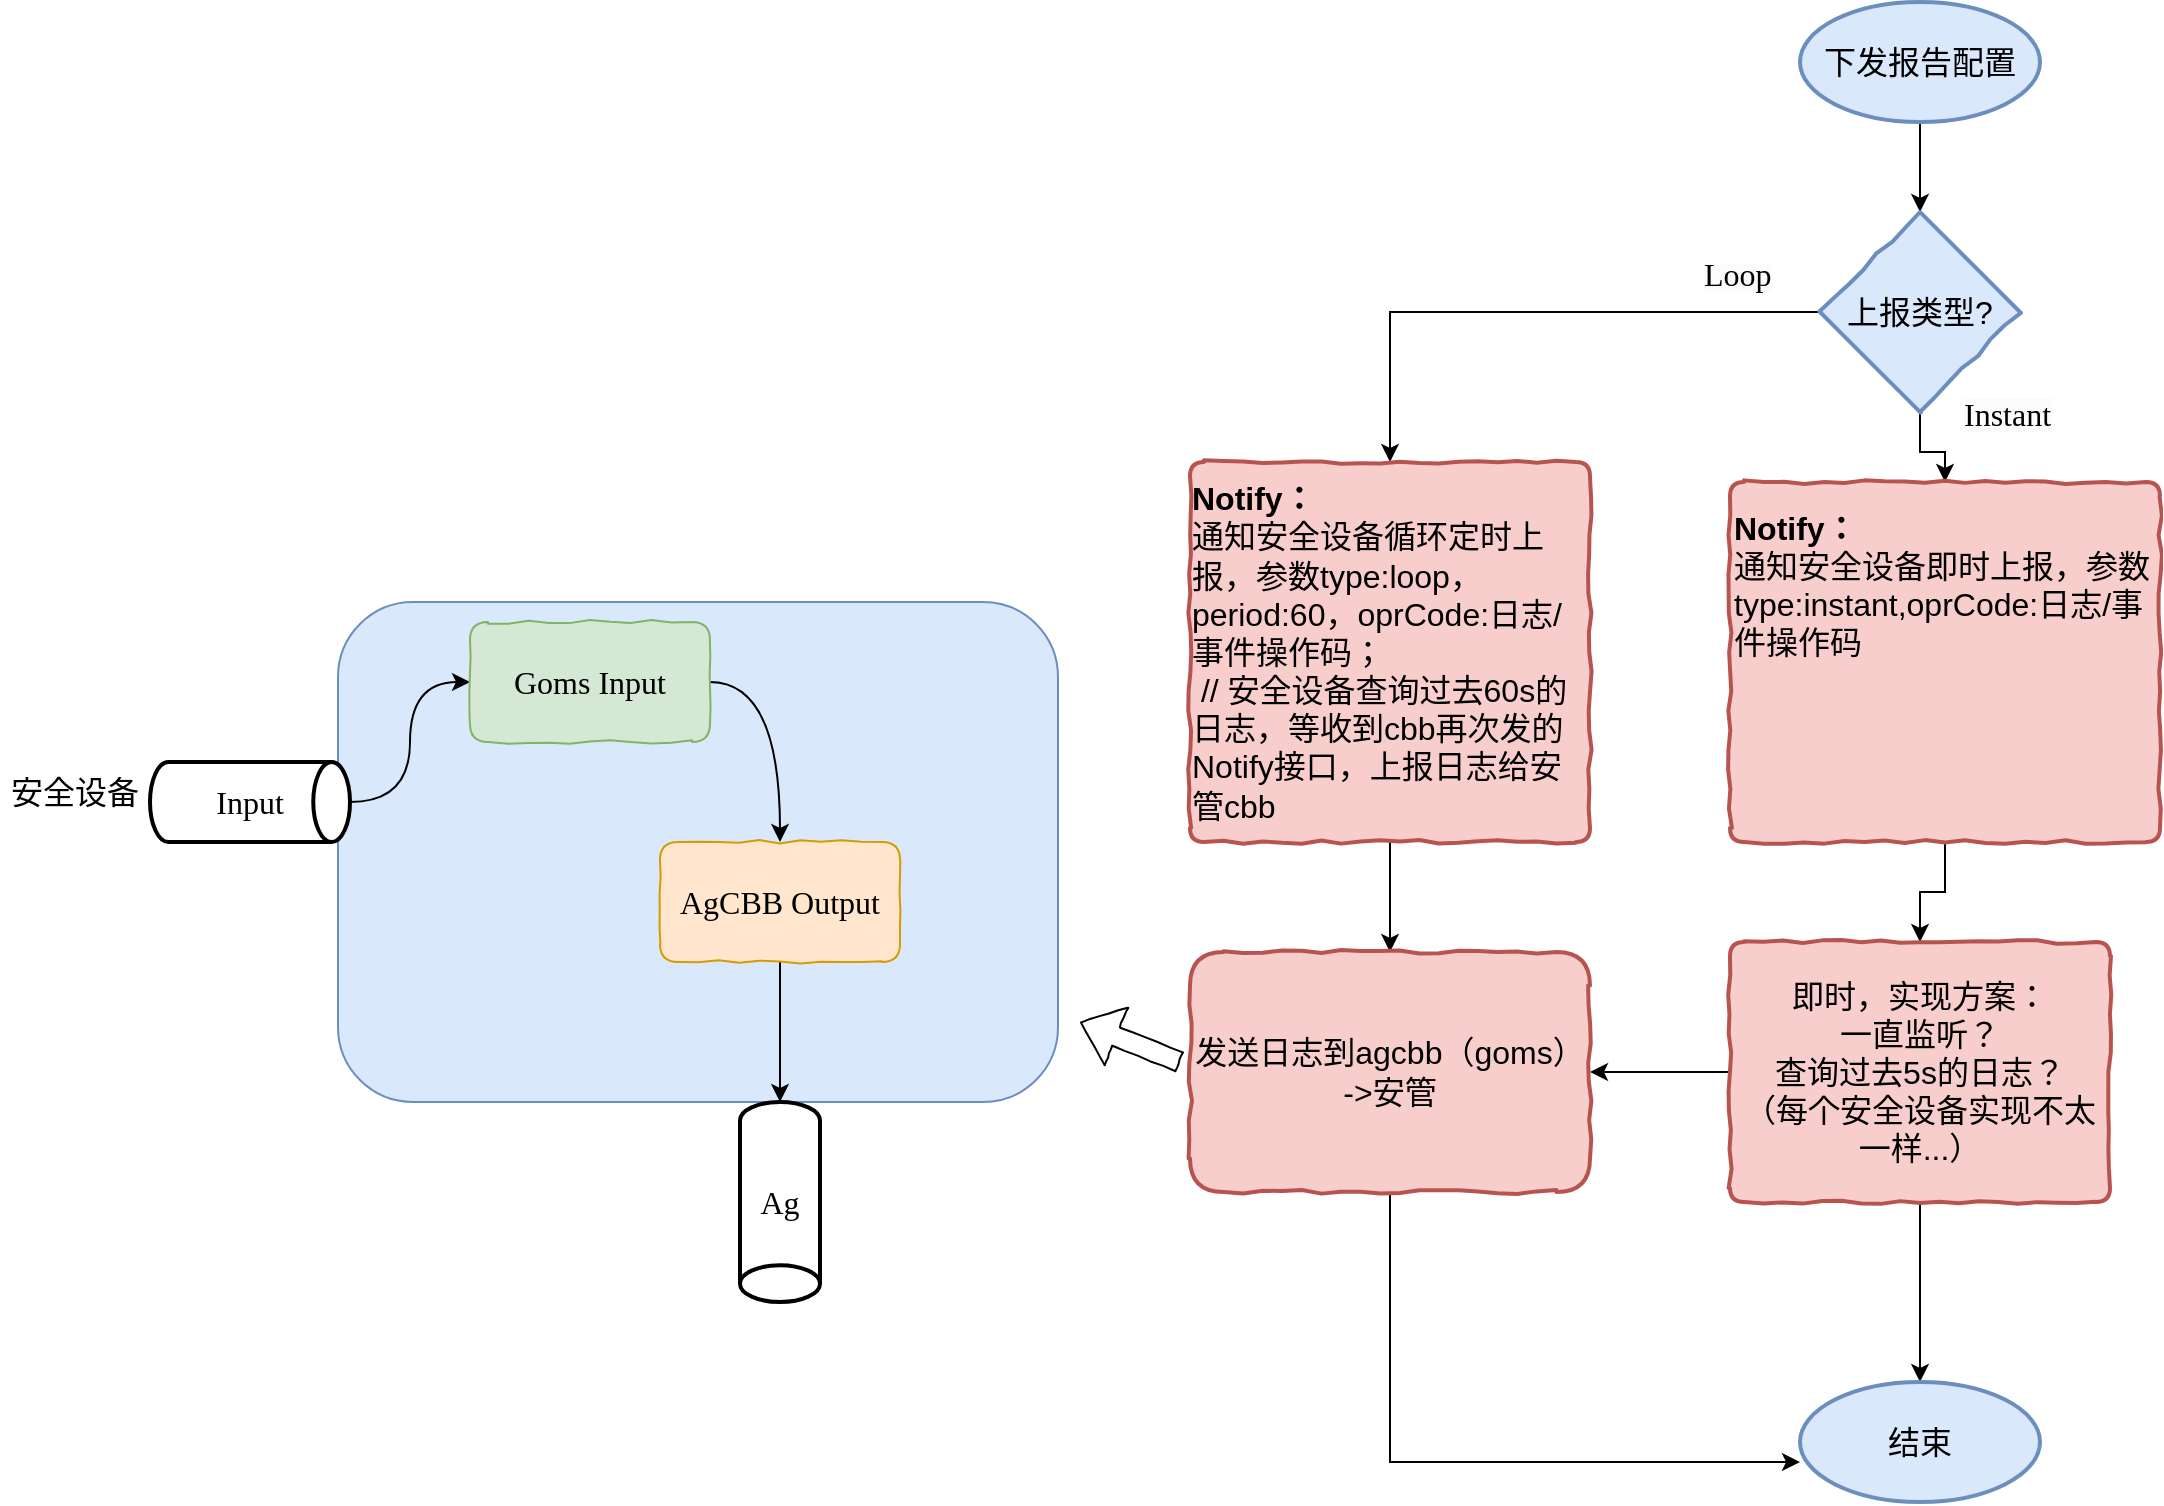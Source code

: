 <mxfile version="21.0.6" type="github">
  <diagram name="第 1 页" id="xnPECPFeQbH-HKYmZ7HG">
    <mxGraphModel dx="2154" dy="804" grid="1" gridSize="10" guides="1" tooltips="1" connect="1" arrows="1" fold="1" page="1" pageScale="1" pageWidth="827" pageHeight="1169" math="0" shadow="0">
      <root>
        <mxCell id="0" />
        <mxCell id="1" parent="0" />
        <mxCell id="lo_FjwMSJ8QqFOTfhPGc-1" value="" style="rounded=1;whiteSpace=wrap;html=1;fillColor=#dae8fc;strokeColor=#6c8ebf;" parent="1" vertex="1">
          <mxGeometry x="-481" y="730" width="360" height="250" as="geometry" />
        </mxCell>
        <mxCell id="lo_FjwMSJ8QqFOTfhPGc-5" value="" style="edgeStyle=orthogonalEdgeStyle;rounded=0;orthogonalLoop=1;jettySize=auto;html=1;" parent="1" source="lo_FjwMSJ8QqFOTfhPGc-2" target="lo_FjwMSJ8QqFOTfhPGc-3" edge="1">
          <mxGeometry relative="1" as="geometry" />
        </mxCell>
        <mxCell id="lo_FjwMSJ8QqFOTfhPGc-2" value="&lt;font face=&quot;Comic Sans MS&quot; style=&quot;font-size: 16px;&quot;&gt;下发报告配置&lt;/font&gt;" style="strokeWidth=2;html=1;shape=mxgraph.flowchart.start_1;whiteSpace=wrap;fillColor=#dae8fc;strokeColor=#6c8ebf;comic=1;" parent="1" vertex="1">
          <mxGeometry x="250" y="430" width="120" height="60" as="geometry" />
        </mxCell>
        <mxCell id="lo_FjwMSJ8QqFOTfhPGc-7" style="edgeStyle=orthogonalEdgeStyle;rounded=0;orthogonalLoop=1;jettySize=auto;html=1;entryX=0.5;entryY=0;entryDx=0;entryDy=0;" parent="1" source="lo_FjwMSJ8QqFOTfhPGc-3" target="lo_FjwMSJ8QqFOTfhPGc-12" edge="1">
          <mxGeometry relative="1" as="geometry">
            <mxPoint x="175" y="680" as="targetPoint" />
          </mxGeometry>
        </mxCell>
        <mxCell id="lo_FjwMSJ8QqFOTfhPGc-8" style="edgeStyle=orthogonalEdgeStyle;rounded=0;orthogonalLoop=1;jettySize=auto;html=1;entryX=0.5;entryY=0;entryDx=0;entryDy=0;" parent="1" source="lo_FjwMSJ8QqFOTfhPGc-3" target="lo_FjwMSJ8QqFOTfhPGc-6" edge="1">
          <mxGeometry relative="1" as="geometry" />
        </mxCell>
        <mxCell id="lo_FjwMSJ8QqFOTfhPGc-3" value="&lt;font style=&quot;font-size: 16px;&quot;&gt;上报类型?&lt;/font&gt;" style="strokeWidth=2;html=1;shape=mxgraph.flowchart.decision;whiteSpace=wrap;fillColor=#dae8fc;strokeColor=#6c8ebf;comic=1;" parent="1" vertex="1">
          <mxGeometry x="260" y="535" width="100" height="100" as="geometry" />
        </mxCell>
        <mxCell id="lo_FjwMSJ8QqFOTfhPGc-14" value="" style="edgeStyle=orthogonalEdgeStyle;rounded=0;orthogonalLoop=1;jettySize=auto;html=1;" parent="1" source="lo_FjwMSJ8QqFOTfhPGc-6" target="lo_FjwMSJ8QqFOTfhPGc-13" edge="1">
          <mxGeometry relative="1" as="geometry" />
        </mxCell>
        <mxCell id="lo_FjwMSJ8QqFOTfhPGc-6" value="&lt;div style=&quot;&quot;&gt;&lt;span style=&quot;font-size: 16px; background-color: initial;&quot;&gt;&lt;b&gt;Notify：&lt;/b&gt;&lt;/span&gt;&lt;/div&gt;&lt;span style=&quot;font-size: 16px;&quot;&gt;&lt;div style=&quot;&quot;&gt;&lt;span style=&quot;background-color: initial;&quot;&gt;通知安全设备即时上报，参数type:instant,oprCode:日志/事件操作码&lt;/span&gt;&lt;/div&gt;&lt;div style=&quot;&quot;&gt;&lt;span style=&quot;background-color: initial;&quot;&gt;&lt;br&gt;&lt;/span&gt;&lt;/div&gt;&lt;div style=&quot;&quot;&gt;&lt;span style=&quot;background-color: initial;&quot;&gt;&lt;br&gt;&lt;/span&gt;&lt;/div&gt;&lt;div style=&quot;&quot;&gt;&lt;span style=&quot;background-color: initial;&quot;&gt;&lt;br&gt;&lt;/span&gt;&lt;/div&gt;&lt;div style=&quot;&quot;&gt;&lt;span style=&quot;background-color: initial;&quot;&gt;&lt;br&gt;&lt;/span&gt;&lt;/div&gt;&lt;/span&gt;" style="rounded=1;whiteSpace=wrap;html=1;absoluteArcSize=1;arcSize=14;strokeWidth=2;fillColor=#f8cecc;strokeColor=#b85450;comic=1;align=left;" parent="1" vertex="1">
          <mxGeometry x="215" y="670" width="215" height="180" as="geometry" />
        </mxCell>
        <mxCell id="lo_FjwMSJ8QqFOTfhPGc-9" value="&lt;span style=&quot;color: rgb(0, 0, 0); font-style: normal; font-variant-ligatures: normal; font-variant-caps: normal; font-weight: 400; letter-spacing: normal; orphans: 2; text-align: center; text-indent: 0px; text-transform: none; widows: 2; word-spacing: 0px; -webkit-text-stroke-width: 0px; background-color: rgb(251, 251, 251); text-decoration-thickness: initial; text-decoration-style: initial; text-decoration-color: initial; float: none; display: inline !important;&quot;&gt;&lt;font style=&quot;font-size: 16px;&quot; face=&quot;Comic Sans MS&quot;&gt;Loop&lt;/font&gt;&lt;/span&gt;" style="text;whiteSpace=wrap;html=1;" parent="1" vertex="1">
          <mxGeometry x="200" y="550" width="60" height="40" as="geometry" />
        </mxCell>
        <mxCell id="lo_FjwMSJ8QqFOTfhPGc-10" value="&lt;span style=&quot;color: rgb(0, 0, 0); font-size: 16px; font-style: normal; font-variant-ligatures: normal; font-variant-caps: normal; font-weight: 400; letter-spacing: normal; orphans: 2; text-align: center; text-indent: 0px; text-transform: none; widows: 2; word-spacing: 0px; -webkit-text-stroke-width: 0px; background-color: rgb(251, 251, 251); text-decoration-thickness: initial; text-decoration-style: initial; text-decoration-color: initial; float: none; display: inline !important;&quot;&gt;&lt;font face=&quot;Comic Sans MS&quot;&gt;Instant&lt;/font&gt;&lt;/span&gt;" style="text;whiteSpace=wrap;html=1;" parent="1" vertex="1">
          <mxGeometry x="330" y="620" width="80" height="40" as="geometry" />
        </mxCell>
        <mxCell id="lo_FjwMSJ8QqFOTfhPGc-23" value="" style="edgeStyle=orthogonalEdgeStyle;rounded=0;orthogonalLoop=1;jettySize=auto;html=1;" parent="1" source="lo_FjwMSJ8QqFOTfhPGc-12" target="lo_FjwMSJ8QqFOTfhPGc-15" edge="1">
          <mxGeometry relative="1" as="geometry" />
        </mxCell>
        <mxCell id="lo_FjwMSJ8QqFOTfhPGc-12" value="&lt;div style=&quot;text-align: left;&quot;&gt;&lt;b style=&quot;font-size: 16px; background-color: initial;&quot;&gt;Notify：&lt;/b&gt;&lt;/div&gt;&lt;span style=&quot;font-size: 16px;&quot;&gt;&lt;div style=&quot;text-align: left;&quot;&gt;&lt;span style=&quot;background-color: initial;&quot;&gt;通知安全设备循环定时上报，参数type:loop，period:60，oprCode:日志/事件操作码；&lt;br&gt;&amp;nbsp;// 安全设备查询过去60s的日志，等收到cbb再次发的Notify接口，上报日志给安管cbb&lt;/span&gt;&lt;/div&gt;&lt;/span&gt;" style="rounded=1;whiteSpace=wrap;html=1;absoluteArcSize=1;arcSize=14;strokeWidth=2;fillColor=#f8cecc;strokeColor=#b85450;comic=1;" parent="1" vertex="1">
          <mxGeometry x="-55" y="660" width="200" height="190" as="geometry" />
        </mxCell>
        <mxCell id="lo_FjwMSJ8QqFOTfhPGc-18" value="" style="edgeStyle=orthogonalEdgeStyle;rounded=0;orthogonalLoop=1;jettySize=auto;html=1;" parent="1" source="lo_FjwMSJ8QqFOTfhPGc-13" target="lo_FjwMSJ8QqFOTfhPGc-17" edge="1">
          <mxGeometry relative="1" as="geometry" />
        </mxCell>
        <mxCell id="lo_FjwMSJ8QqFOTfhPGc-22" value="" style="edgeStyle=orthogonalEdgeStyle;rounded=0;orthogonalLoop=1;jettySize=auto;html=1;" parent="1" source="lo_FjwMSJ8QqFOTfhPGc-13" target="lo_FjwMSJ8QqFOTfhPGc-15" edge="1">
          <mxGeometry relative="1" as="geometry" />
        </mxCell>
        <mxCell id="lo_FjwMSJ8QqFOTfhPGc-13" value="&lt;span style=&quot;font-size: 16px;&quot;&gt;即时，实现方案：&lt;br&gt;一直监听？&lt;br&gt;查询过去5s的日志？&lt;br&gt;（每个安全设备实现不太一样...）&lt;br&gt;&lt;/span&gt;" style="rounded=1;whiteSpace=wrap;html=1;absoluteArcSize=1;arcSize=14;strokeWidth=2;fillColor=#f8cecc;strokeColor=#b85450;comic=1;" parent="1" vertex="1">
          <mxGeometry x="215" y="900" width="190" height="130" as="geometry" />
        </mxCell>
        <mxCell id="lo_FjwMSJ8QqFOTfhPGc-19" style="edgeStyle=orthogonalEdgeStyle;rounded=0;orthogonalLoop=1;jettySize=auto;html=1;entryX=0;entryY=0.667;entryDx=0;entryDy=0;entryPerimeter=0;exitX=0.5;exitY=1;exitDx=0;exitDy=0;" parent="1" source="lo_FjwMSJ8QqFOTfhPGc-15" target="lo_FjwMSJ8QqFOTfhPGc-17" edge="1">
          <mxGeometry relative="1" as="geometry" />
        </mxCell>
        <mxCell id="lo_FjwMSJ8QqFOTfhPGc-15" value="&lt;font style=&quot;font-size: 16px;&quot;&gt;发送日志到agcbb（goms）&lt;br&gt;-&amp;gt;安管&lt;/font&gt;" style="rounded=1;whiteSpace=wrap;html=1;fillColor=#f8cecc;strokeColor=#b85450;arcSize=14;strokeWidth=2;comic=1;" parent="1" vertex="1">
          <mxGeometry x="-55" y="905" width="200" height="120" as="geometry" />
        </mxCell>
        <mxCell id="lo_FjwMSJ8QqFOTfhPGc-17" value="&lt;font face=&quot;Comic Sans MS&quot;&gt;&lt;span style=&quot;font-size: 16px;&quot;&gt;结束&lt;/span&gt;&lt;/font&gt;" style="strokeWidth=2;html=1;shape=mxgraph.flowchart.start_1;whiteSpace=wrap;fillColor=#dae8fc;strokeColor=#6c8ebf;comic=1;" parent="1" vertex="1">
          <mxGeometry x="250" y="1120" width="120" height="60" as="geometry" />
        </mxCell>
        <mxCell id="chLYD87U9-jSQJkzDu6W-14" style="edgeStyle=orthogonalEdgeStyle;orthogonalLoop=1;jettySize=auto;html=1;entryX=0;entryY=0.5;entryDx=0;entryDy=0;curved=1;" parent="1" source="chLYD87U9-jSQJkzDu6W-1" target="chLYD87U9-jSQJkzDu6W-3" edge="1">
          <mxGeometry relative="1" as="geometry" />
        </mxCell>
        <mxCell id="chLYD87U9-jSQJkzDu6W-1" value="&lt;font face=&quot;Comic Sans MS&quot; style=&quot;font-size: 16px;&quot;&gt;Input&lt;/font&gt;" style="strokeWidth=2;html=1;shape=mxgraph.flowchart.direct_data;whiteSpace=wrap;" parent="1" vertex="1">
          <mxGeometry x="-575" y="810" width="100" height="40" as="geometry" />
        </mxCell>
        <mxCell id="chLYD87U9-jSQJkzDu6W-15" style="edgeStyle=orthogonalEdgeStyle;orthogonalLoop=1;jettySize=auto;html=1;entryX=0.5;entryY=0;entryDx=0;entryDy=0;exitX=1;exitY=0.5;exitDx=0;exitDy=0;curved=1;" parent="1" source="chLYD87U9-jSQJkzDu6W-3" target="chLYD87U9-jSQJkzDu6W-4" edge="1">
          <mxGeometry relative="1" as="geometry" />
        </mxCell>
        <mxCell id="chLYD87U9-jSQJkzDu6W-3" value="&lt;font style=&quot;font-size: 16px;&quot;&gt;Goms Input&lt;/font&gt;" style="rounded=1;whiteSpace=wrap;html=1;comic=1;fillColor=#d5e8d4;strokeColor=#82b366;fontFamily=Comic Sans MS;" parent="1" vertex="1">
          <mxGeometry x="-415" y="740" width="120" height="60" as="geometry" />
        </mxCell>
        <mxCell id="chLYD87U9-jSQJkzDu6W-16" style="edgeStyle=orthogonalEdgeStyle;orthogonalLoop=1;jettySize=auto;html=1;curved=1;" parent="1" source="chLYD87U9-jSQJkzDu6W-4" target="chLYD87U9-jSQJkzDu6W-9" edge="1">
          <mxGeometry relative="1" as="geometry" />
        </mxCell>
        <mxCell id="chLYD87U9-jSQJkzDu6W-4" value="&lt;font face=&quot;Comic Sans MS&quot; style=&quot;font-size: 16px;&quot;&gt;AgCBB Output&lt;/font&gt;" style="rounded=1;whiteSpace=wrap;html=1;comic=1;fillColor=#ffe6cc;strokeColor=#d79b00;" parent="1" vertex="1">
          <mxGeometry x="-320" y="850" width="120" height="60" as="geometry" />
        </mxCell>
        <mxCell id="chLYD87U9-jSQJkzDu6W-9" value="&lt;font face=&quot;Comic Sans MS&quot;&gt;&lt;span style=&quot;font-size: 16px;&quot;&gt;Ag&lt;/span&gt;&lt;/font&gt;" style="strokeWidth=2;html=1;shape=mxgraph.flowchart.direct_data;whiteSpace=wrap;direction=south;" parent="1" vertex="1">
          <mxGeometry x="-280" y="980" width="40" height="100" as="geometry" />
        </mxCell>
        <mxCell id="chLYD87U9-jSQJkzDu6W-17" value="&lt;font style=&quot;font-size: 16px;&quot;&gt;安全设备&lt;/font&gt;" style="text;strokeColor=none;align=center;fillColor=none;html=1;verticalAlign=middle;whiteSpace=wrap;rounded=0;" parent="1" vertex="1">
          <mxGeometry x="-650" y="810" width="75" height="30" as="geometry" />
        </mxCell>
        <mxCell id="chLYD87U9-jSQJkzDu6W-18" value="" style="shape=flexArrow;endArrow=classic;html=1;rounded=0;comic=1;" parent="1" edge="1">
          <mxGeometry width="50" height="50" relative="1" as="geometry">
            <mxPoint x="-60" y="960" as="sourcePoint" />
            <mxPoint x="-110" y="940" as="targetPoint" />
          </mxGeometry>
        </mxCell>
      </root>
    </mxGraphModel>
  </diagram>
</mxfile>
